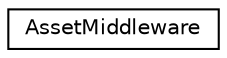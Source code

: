 digraph "Graphical Class Hierarchy"
{
  edge [fontname="Helvetica",fontsize="10",labelfontname="Helvetica",labelfontsize="10"];
  node [fontname="Helvetica",fontsize="10",shape=record];
  rankdir="LR";
  Node1 [label="AssetMiddleware",height=0.2,width=0.4,color="black", fillcolor="white", style="filled",URL="$class_cake_1_1_routing_1_1_middleware_1_1_asset_middleware.html"];
}
